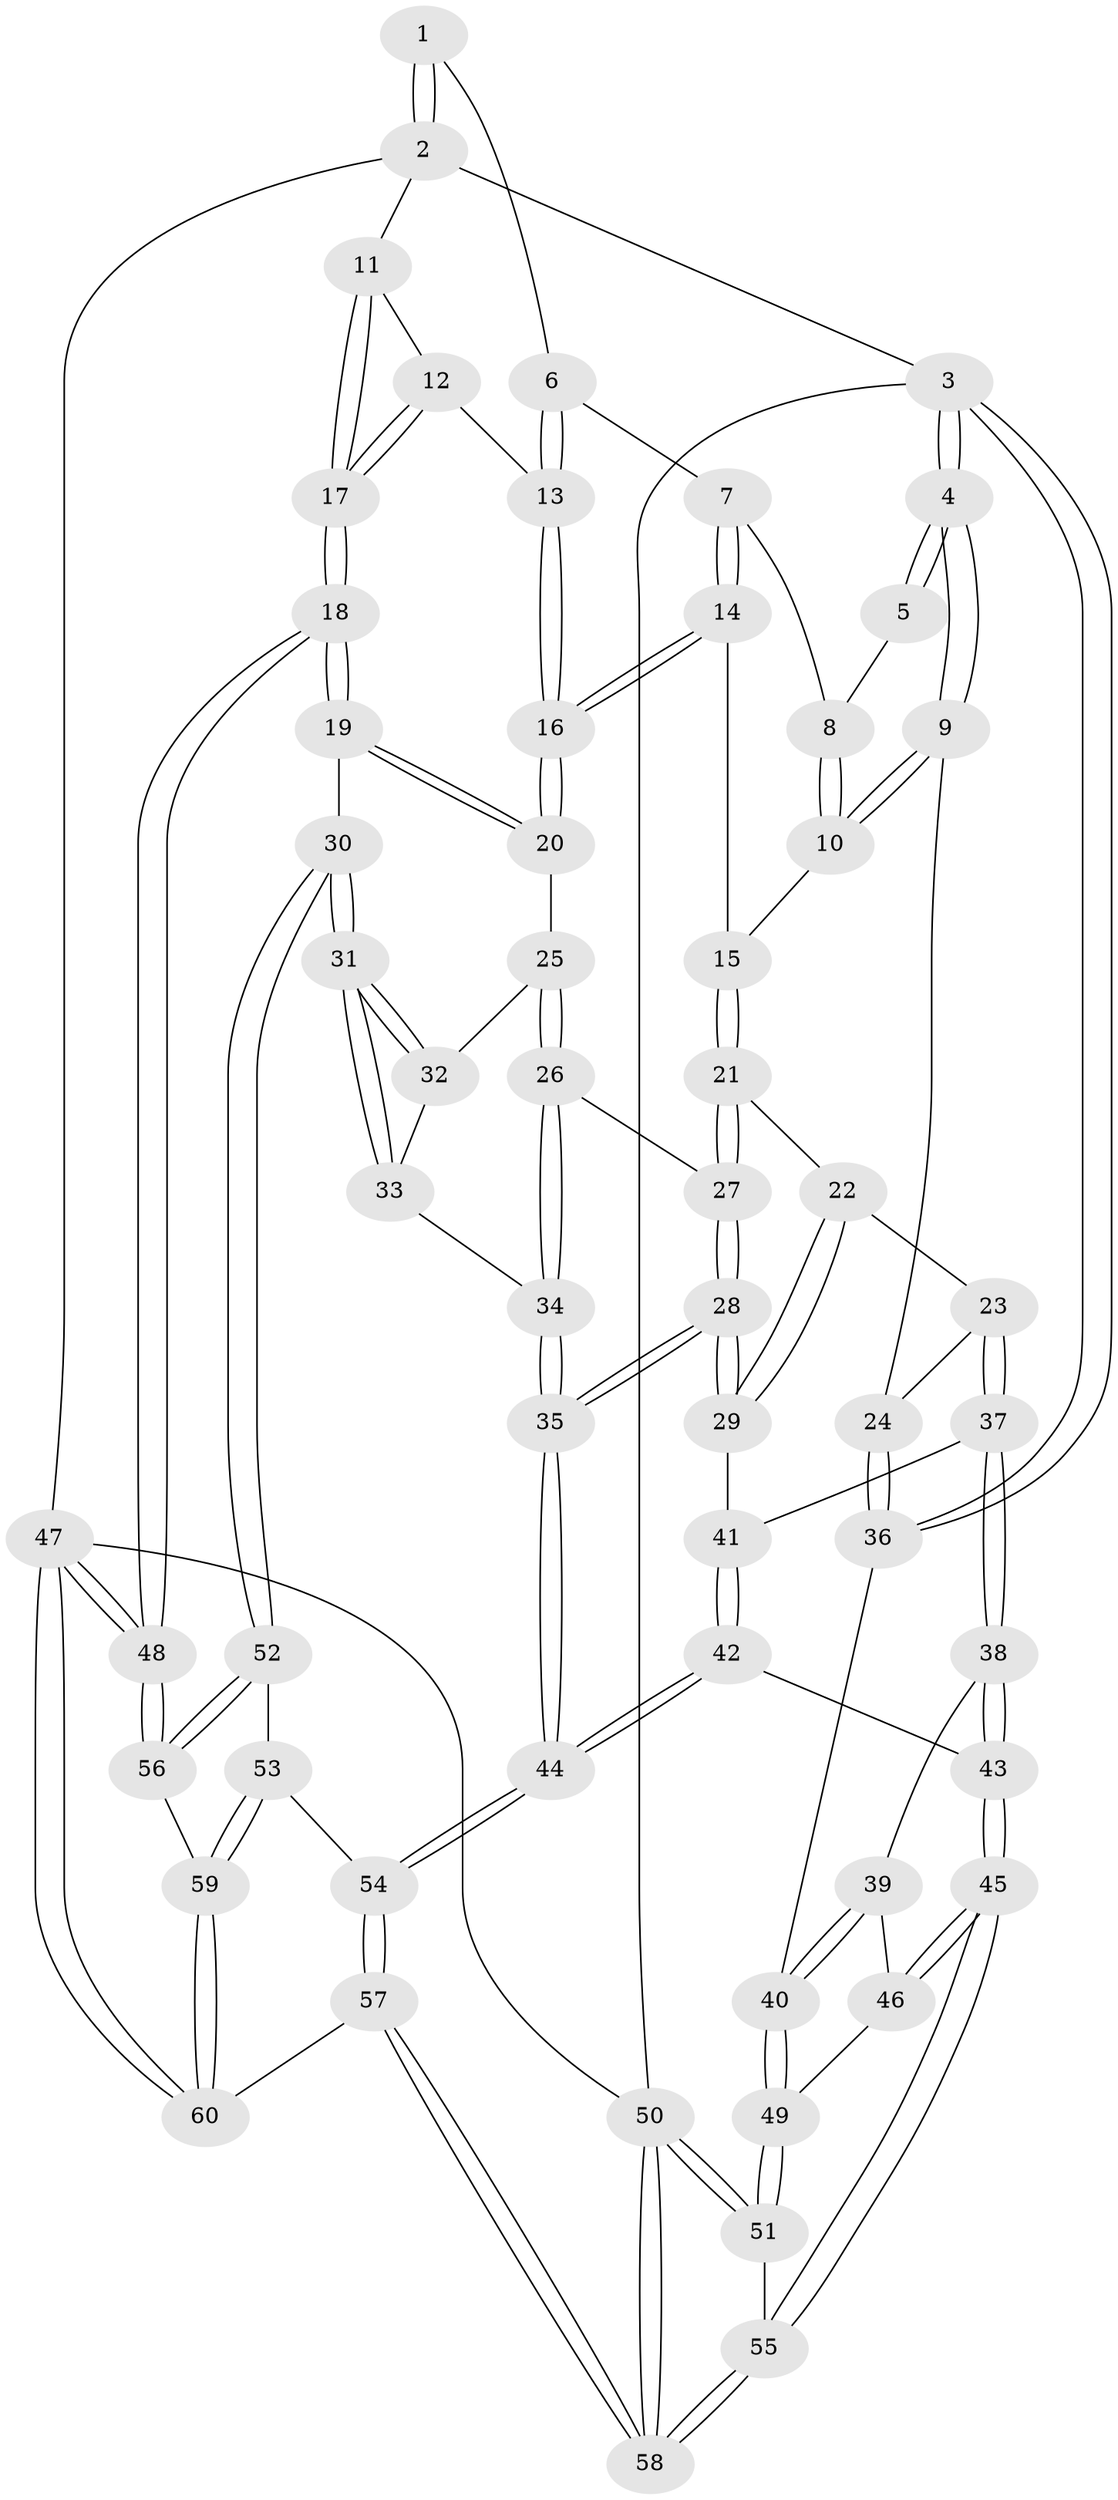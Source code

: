 // Generated by graph-tools (version 1.1) at 2025/11/02/27/25 16:11:53]
// undirected, 60 vertices, 147 edges
graph export_dot {
graph [start="1"]
  node [color=gray90,style=filled];
  1 [pos="+0.8049905719501661+0"];
  2 [pos="+1+0"];
  3 [pos="+0+0"];
  4 [pos="+0+0"];
  5 [pos="+0.42449047796222106+0"];
  6 [pos="+0.7885395643286462+0.0431315806358477"];
  7 [pos="+0.5629287659606672+0.12434511457502759"];
  8 [pos="+0.42150453342990646+0"];
  9 [pos="+0.24140732139570048+0.2122120745630422"];
  10 [pos="+0.268169619539125+0.1878332579046264"];
  11 [pos="+1+0"];
  12 [pos="+0.8411387006486014+0.20056769644759648"];
  13 [pos="+0.8166033455348991+0.19951003072018356"];
  14 [pos="+0.5893004315314033+0.23091658301231402"];
  15 [pos="+0.5475597655398143+0.26852502995019767"];
  16 [pos="+0.7616561439047441+0.2581963614812549"];
  17 [pos="+1+0.4563331397615715"];
  18 [pos="+1+0.5143114633873218"];
  19 [pos="+1+0.53539436785577"];
  20 [pos="+0.7684128604189818+0.31620447390541956"];
  21 [pos="+0.5374325104884503+0.3040318914705132"];
  22 [pos="+0.499613938161003+0.34436595313771856"];
  23 [pos="+0.2650172801008947+0.36974642956088"];
  24 [pos="+0.2063489434773947+0.28428294016914496"];
  25 [pos="+0.7608053808847189+0.3347817599762616"];
  26 [pos="+0.6524721241418986+0.4280695584857884"];
  27 [pos="+0.582916305802802+0.3811138384404843"];
  28 [pos="+0.5292799052223738+0.5369516594647812"];
  29 [pos="+0.4738556168214637+0.48500122889268965"];
  30 [pos="+0.8831204882426776+0.6263019725368871"];
  31 [pos="+0.868193256419269+0.6204135910480608"];
  32 [pos="+0.766169842315244+0.4068228651875227"];
  33 [pos="+0.6673144975638845+0.5884610664593504"];
  34 [pos="+0.6297748398233484+0.5894809341444779"];
  35 [pos="+0.5816520518913634+0.6113157934107678"];
  36 [pos="+0+0.37129318064285544"];
  37 [pos="+0.2743509146130608+0.3984863827201859"];
  38 [pos="+0.2328700666254106+0.5368963630660787"];
  39 [pos="+0.18382657191534943+0.5309439234525009"];
  40 [pos="+0+0.42135051301136534"];
  41 [pos="+0.3835881637881165+0.47552442696596386"];
  42 [pos="+0.3440898737254256+0.7208521274727036"];
  43 [pos="+0.24780563305858808+0.7219928633096346"];
  44 [pos="+0.5029401623008446+0.7593757276364409"];
  45 [pos="+0.2420521605380283+0.7252867950172917"];
  46 [pos="+0.044777435328639544+0.588958193213946"];
  47 [pos="+1+1"];
  48 [pos="+1+1"];
  49 [pos="+0+0.4826597074137166"];
  50 [pos="+0+1"];
  51 [pos="+0+0.6591731912400962"];
  52 [pos="+0.8460734822135506+0.7990198392260414"];
  53 [pos="+0.7116758864109778+0.8326441968412999"];
  54 [pos="+0.5097484879223649+0.7743532943350012"];
  55 [pos="+0.2030743244753212+0.7777252092527235"];
  56 [pos="+0.8766299430331695+0.845449228089142"];
  57 [pos="+0.47081798741374503+1"];
  58 [pos="+0+1"];
  59 [pos="+0.717546542165524+1"];
  60 [pos="+0.686038289939054+1"];
  1 -- 2;
  1 -- 2;
  1 -- 6;
  2 -- 3;
  2 -- 11;
  2 -- 47;
  3 -- 4;
  3 -- 4;
  3 -- 36;
  3 -- 36;
  3 -- 50;
  4 -- 5;
  4 -- 5;
  4 -- 9;
  4 -- 9;
  5 -- 8;
  6 -- 7;
  6 -- 13;
  6 -- 13;
  7 -- 8;
  7 -- 14;
  7 -- 14;
  8 -- 10;
  8 -- 10;
  9 -- 10;
  9 -- 10;
  9 -- 24;
  10 -- 15;
  11 -- 12;
  11 -- 17;
  11 -- 17;
  12 -- 13;
  12 -- 17;
  12 -- 17;
  13 -- 16;
  13 -- 16;
  14 -- 15;
  14 -- 16;
  14 -- 16;
  15 -- 21;
  15 -- 21;
  16 -- 20;
  16 -- 20;
  17 -- 18;
  17 -- 18;
  18 -- 19;
  18 -- 19;
  18 -- 48;
  18 -- 48;
  19 -- 20;
  19 -- 20;
  19 -- 30;
  20 -- 25;
  21 -- 22;
  21 -- 27;
  21 -- 27;
  22 -- 23;
  22 -- 29;
  22 -- 29;
  23 -- 24;
  23 -- 37;
  23 -- 37;
  24 -- 36;
  24 -- 36;
  25 -- 26;
  25 -- 26;
  25 -- 32;
  26 -- 27;
  26 -- 34;
  26 -- 34;
  27 -- 28;
  27 -- 28;
  28 -- 29;
  28 -- 29;
  28 -- 35;
  28 -- 35;
  29 -- 41;
  30 -- 31;
  30 -- 31;
  30 -- 52;
  30 -- 52;
  31 -- 32;
  31 -- 32;
  31 -- 33;
  31 -- 33;
  32 -- 33;
  33 -- 34;
  34 -- 35;
  34 -- 35;
  35 -- 44;
  35 -- 44;
  36 -- 40;
  37 -- 38;
  37 -- 38;
  37 -- 41;
  38 -- 39;
  38 -- 43;
  38 -- 43;
  39 -- 40;
  39 -- 40;
  39 -- 46;
  40 -- 49;
  40 -- 49;
  41 -- 42;
  41 -- 42;
  42 -- 43;
  42 -- 44;
  42 -- 44;
  43 -- 45;
  43 -- 45;
  44 -- 54;
  44 -- 54;
  45 -- 46;
  45 -- 46;
  45 -- 55;
  45 -- 55;
  46 -- 49;
  47 -- 48;
  47 -- 48;
  47 -- 60;
  47 -- 60;
  47 -- 50;
  48 -- 56;
  48 -- 56;
  49 -- 51;
  49 -- 51;
  50 -- 51;
  50 -- 51;
  50 -- 58;
  50 -- 58;
  51 -- 55;
  52 -- 53;
  52 -- 56;
  52 -- 56;
  53 -- 54;
  53 -- 59;
  53 -- 59;
  54 -- 57;
  54 -- 57;
  55 -- 58;
  55 -- 58;
  56 -- 59;
  57 -- 58;
  57 -- 58;
  57 -- 60;
  59 -- 60;
  59 -- 60;
}
